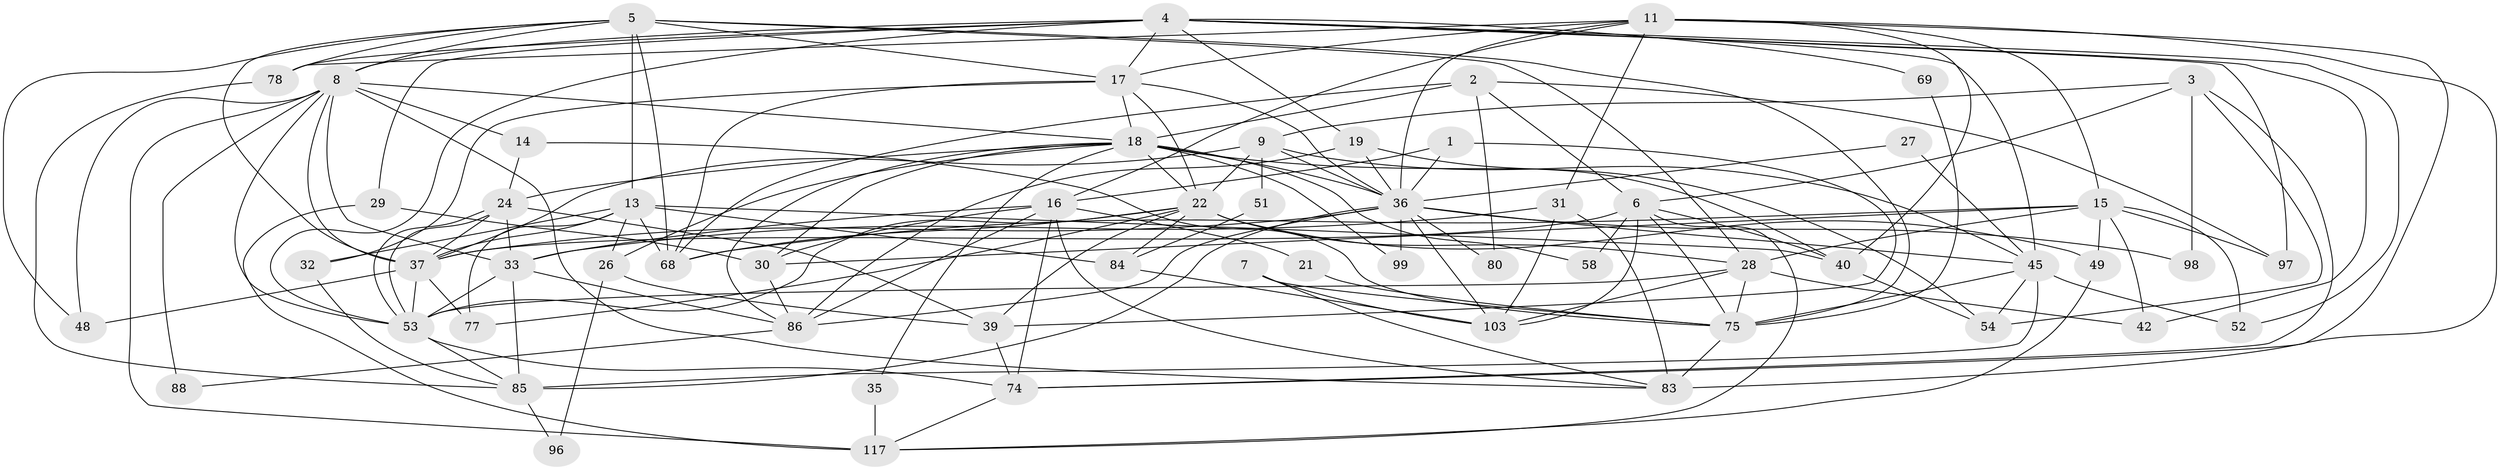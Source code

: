 // original degree distribution, {4: 0.21666666666666667, 3: 0.26666666666666666, 5: 0.19166666666666668, 6: 0.09166666666666666, 9: 0.008333333333333333, 2: 0.16666666666666666, 7: 0.05, 8: 0.008333333333333333}
// Generated by graph-tools (version 1.1) at 2025/15/03/09/25 04:15:09]
// undirected, 60 vertices, 165 edges
graph export_dot {
graph [start="1"]
  node [color=gray90,style=filled];
  1;
  2 [super="+10"];
  3;
  4 [super="+100+59"];
  5 [super="+25+60"];
  6 [super="+63+67"];
  7;
  8 [super="+12+90"];
  9 [super="+43"];
  11 [super="+81+71+93"];
  13 [super="+20"];
  14;
  15 [super="+94"];
  16 [super="+65"];
  17 [super="+34"];
  18 [super="+38+47"];
  19 [super="+115"];
  21;
  22 [super="+41+23+62"];
  24 [super="+70"];
  26;
  27;
  28 [super="+50+102"];
  29 [super="+118"];
  30 [super="+82"];
  31;
  32;
  33 [super="+55"];
  35;
  36 [super="+66+114+107+46"];
  37 [super="+110"];
  39;
  40 [super="+79"];
  42;
  45 [super="+64"];
  48 [super="+57"];
  49;
  51;
  52;
  53 [super="+119+56+111"];
  54 [super="+106"];
  58;
  68 [super="+76"];
  69;
  74 [super="+109"];
  75 [super="+105"];
  77;
  78 [super="+91"];
  80;
  83 [super="+108+101"];
  84;
  85 [super="+112"];
  86 [super="+89"];
  88;
  96;
  97;
  98;
  99;
  103 [super="+113"];
  117;
  1 -- 39;
  1 -- 16;
  1 -- 36 [weight=2];
  2 -- 68;
  2 -- 80;
  2 -- 97;
  2 -- 18 [weight=2];
  2 -- 6;
  3 -- 9;
  3 -- 98;
  3 -- 54;
  3 -- 6;
  3 -- 74;
  4 -- 42;
  4 -- 69;
  4 -- 19;
  4 -- 8;
  4 -- 29;
  4 -- 45;
  4 -- 17;
  4 -- 97;
  4 -- 53;
  4 -- 52;
  4 -- 78;
  5 -- 68;
  5 -- 48;
  5 -- 37 [weight=2];
  5 -- 75 [weight=2];
  5 -- 78;
  5 -- 17;
  5 -- 28;
  5 -- 13;
  5 -- 8;
  6 -- 37;
  6 -- 103;
  6 -- 40;
  6 -- 58;
  6 -- 75;
  6 -- 117;
  7 -- 103;
  7 -- 83;
  7 -- 75;
  8 -- 117;
  8 -- 14;
  8 -- 88;
  8 -- 48;
  8 -- 18;
  8 -- 33;
  8 -- 37;
  8 -- 83;
  8 -- 53;
  9 -- 51;
  9 -- 36;
  9 -- 37;
  9 -- 22;
  9 -- 45;
  11 -- 78;
  11 -- 40;
  11 -- 15;
  11 -- 83 [weight=2];
  11 -- 16;
  11 -- 17;
  11 -- 36 [weight=2];
  11 -- 74;
  11 -- 31;
  13 -- 32;
  13 -- 77;
  13 -- 84;
  13 -- 40;
  13 -- 26;
  13 -- 37;
  13 -- 68;
  14 -- 75;
  14 -- 24;
  15 -- 30;
  15 -- 49;
  15 -- 97;
  15 -- 42;
  15 -- 52;
  15 -- 68;
  15 -- 28;
  16 -- 33;
  16 -- 86;
  16 -- 83;
  16 -- 21;
  16 -- 30;
  16 -- 74;
  17 -- 32;
  17 -- 18;
  17 -- 22;
  17 -- 36;
  17 -- 68;
  18 -- 58;
  18 -- 99;
  18 -- 36 [weight=3];
  18 -- 26;
  18 -- 30;
  18 -- 54;
  18 -- 35;
  18 -- 22;
  18 -- 86;
  18 -- 24;
  19 -- 86;
  19 -- 40;
  19 -- 36;
  21 -- 75;
  22 -- 77;
  22 -- 84;
  22 -- 49;
  22 -- 53;
  22 -- 28;
  22 -- 39;
  22 -- 68;
  24 -- 39;
  24 -- 53;
  24 -- 53;
  24 -- 37;
  24 -- 33;
  26 -- 39;
  26 -- 96;
  27 -- 36;
  27 -- 45;
  28 -- 42;
  28 -- 75;
  28 -- 103;
  28 -- 53;
  29 -- 117 [weight=2];
  29 -- 30 [weight=2];
  30 -- 86;
  31 -- 83;
  31 -- 103;
  31 -- 33;
  32 -- 85;
  33 -- 53;
  33 -- 85;
  33 -- 86;
  35 -- 117;
  36 -- 80 [weight=2];
  36 -- 99;
  36 -- 86 [weight=2];
  36 -- 37;
  36 -- 103;
  36 -- 45;
  36 -- 98;
  36 -- 85;
  37 -- 77;
  37 -- 48;
  37 -- 53;
  39 -- 74;
  40 -- 54;
  45 -- 85;
  45 -- 52;
  45 -- 54;
  45 -- 75;
  49 -- 117;
  51 -- 84;
  53 -- 85;
  53 -- 74;
  69 -- 75;
  74 -- 117;
  75 -- 83;
  78 -- 85;
  84 -- 103;
  85 -- 96;
  86 -- 88;
}
